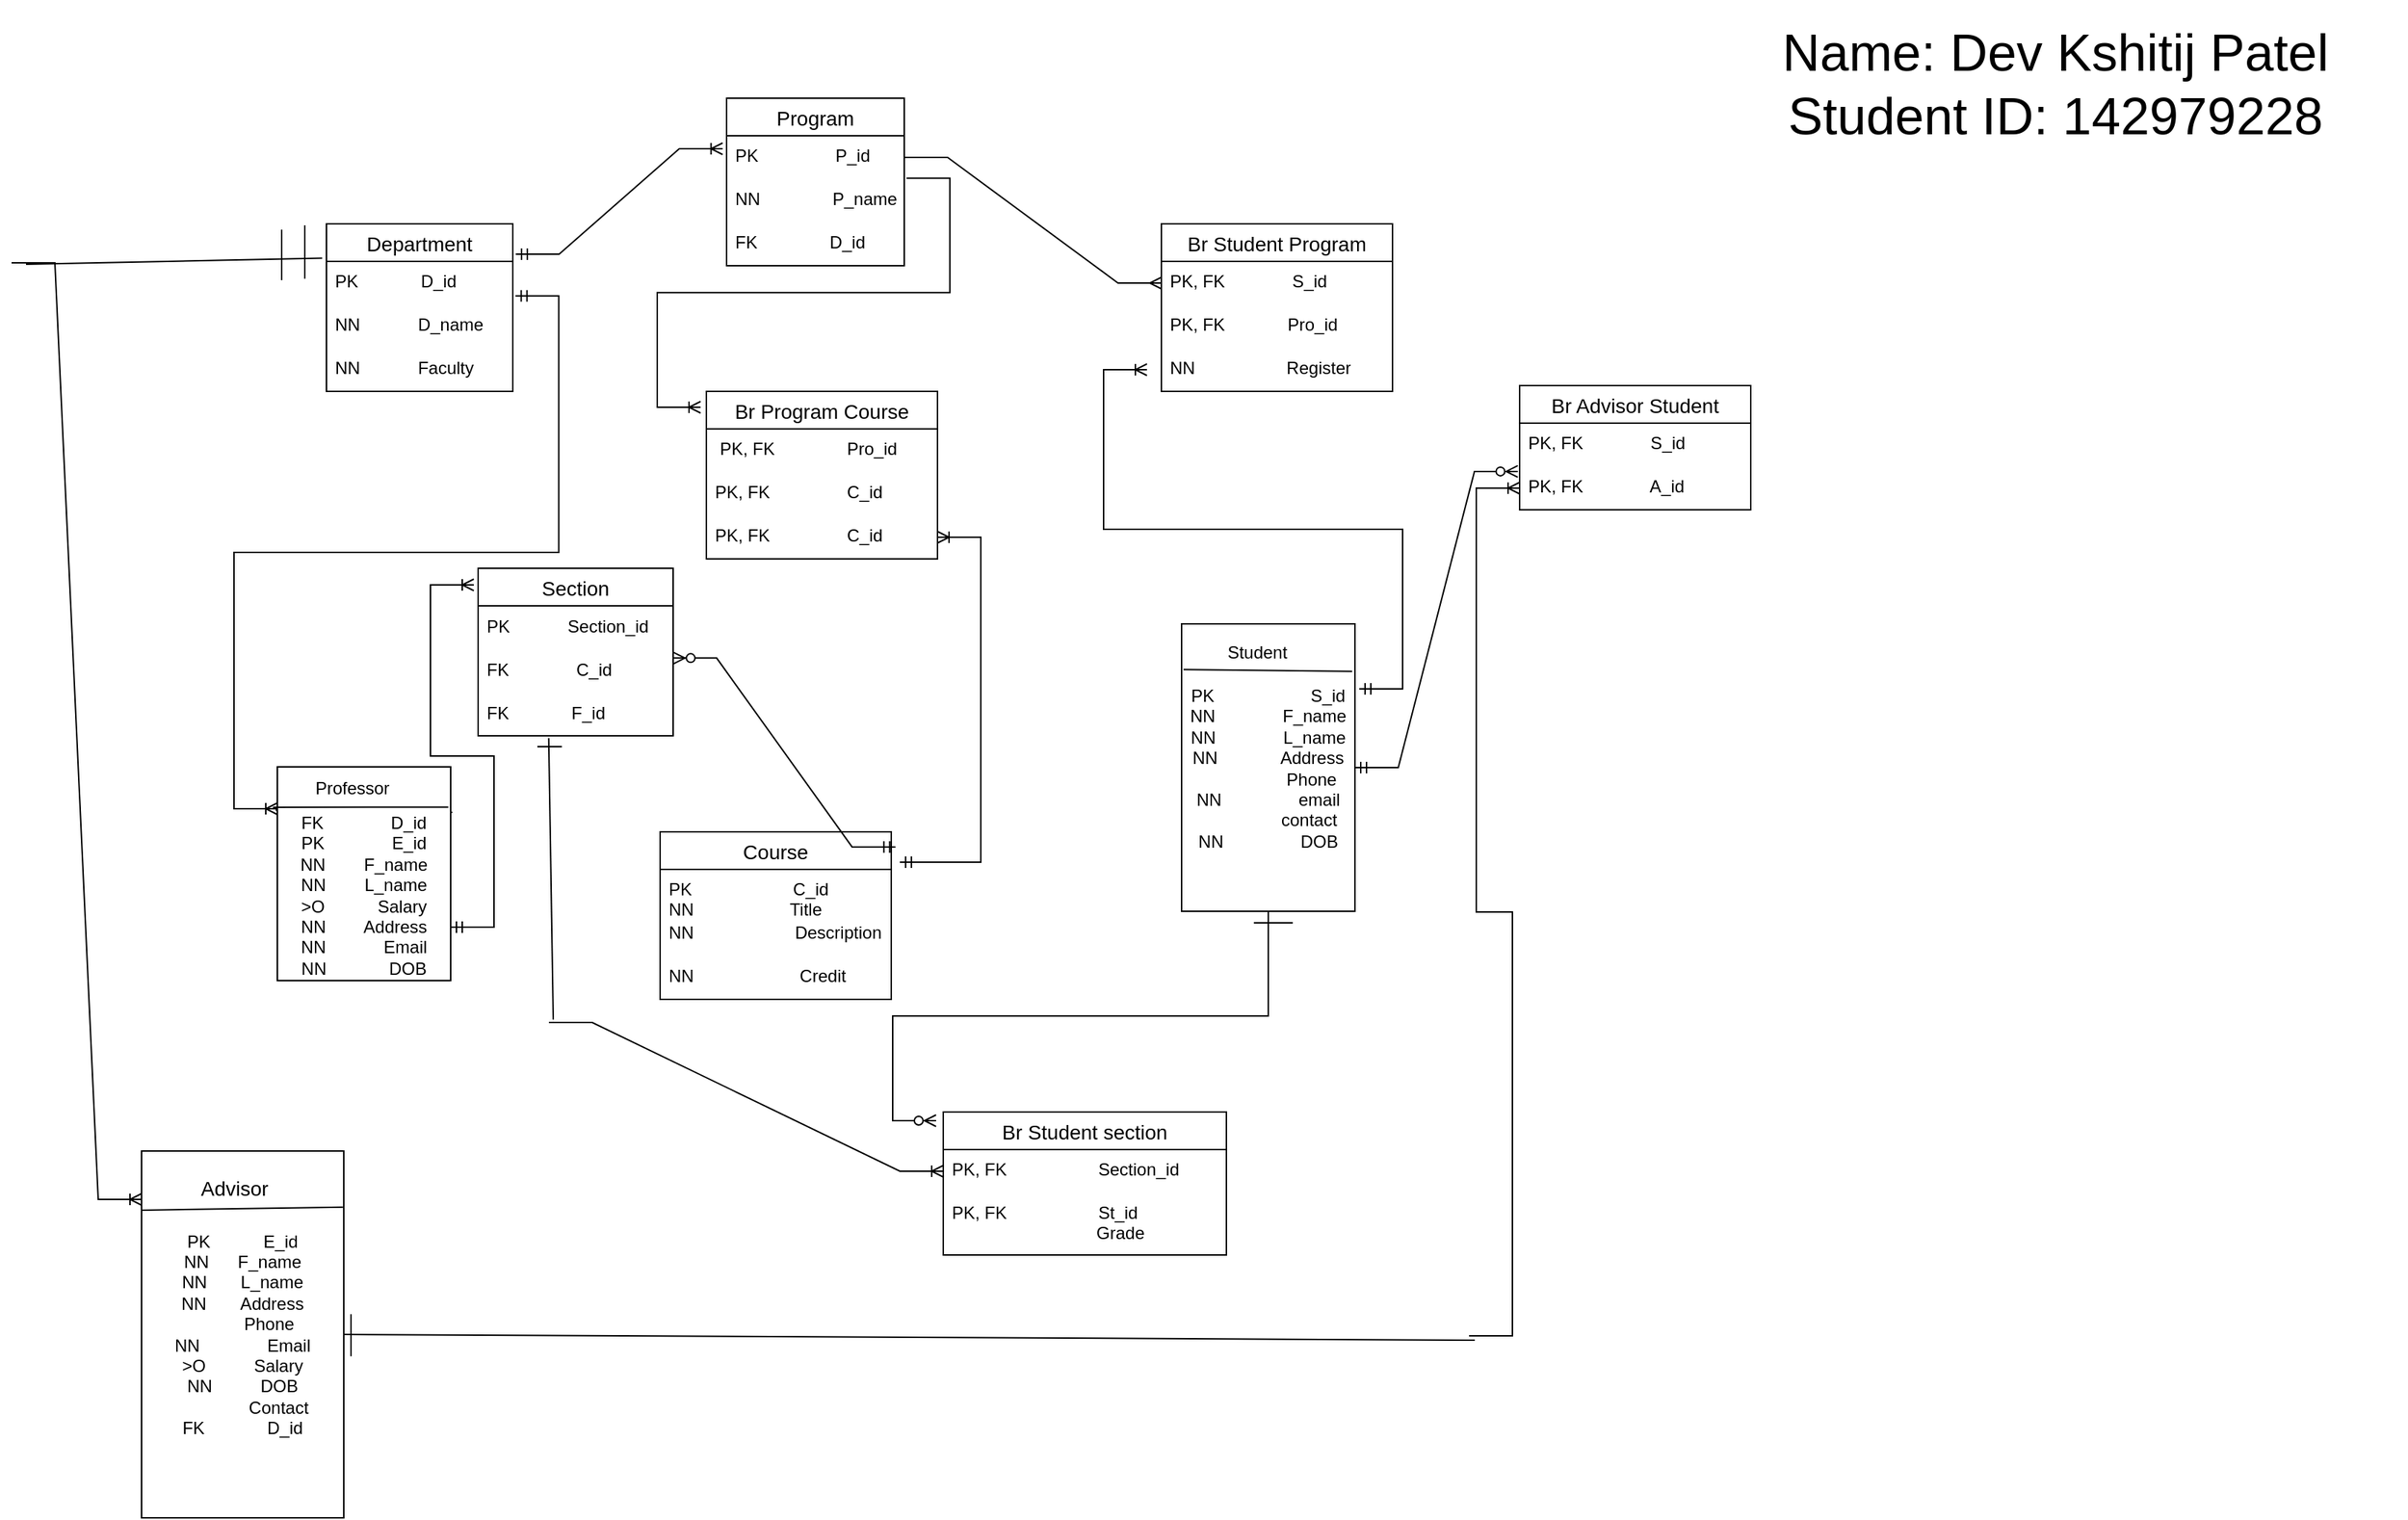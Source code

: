 <mxfile version="22.1.0" type="device">
  <diagram name="Page-1" id="bxD6cEUjX0dEVFOSjlML">
    <mxGraphModel dx="3040" dy="492" grid="0" gridSize="10" guides="1" tooltips="1" connect="1" arrows="1" fold="1" page="0" pageScale="1" pageWidth="850" pageHeight="1100" math="0" shadow="0">
      <root>
        <mxCell id="0" />
        <mxCell id="1" parent="0" />
        <mxCell id="OEbomXLsyx2YF5eBsIOS-132" value="" style="edgeStyle=entityRelationEdgeStyle;fontSize=12;html=1;endArrow=ERoneToMany;startArrow=ERmandOne;rounded=0;exitX=1.014;exitY=-0.203;exitDx=0;exitDy=0;exitPerimeter=0;" edge="1" parent="1" source="OEbomXLsyx2YF5eBsIOS-18">
          <mxGeometry width="100" height="100" relative="1" as="geometry">
            <mxPoint x="-315" y="640" as="sourcePoint" />
            <mxPoint x="-320" y="961" as="targetPoint" />
            <Array as="points">
              <mxPoint x="-320" y="591" />
            </Array>
          </mxGeometry>
        </mxCell>
        <mxCell id="OEbomXLsyx2YF5eBsIOS-16" value="Department" style="swimlane;fontStyle=0;childLayout=stackLayout;horizontal=1;startSize=26;horizontalStack=0;resizeParent=1;resizeParentMax=0;resizeLast=0;collapsible=1;marginBottom=0;align=center;fontSize=14;" vertex="1" parent="1">
          <mxGeometry x="-286" y="556" width="129" height="116" as="geometry">
            <mxRectangle x="-286" y="556" width="108" height="29" as="alternateBounds" />
          </mxGeometry>
        </mxCell>
        <mxCell id="OEbomXLsyx2YF5eBsIOS-17" value="PK&amp;nbsp; &amp;nbsp; &amp;nbsp; &amp;nbsp; &amp;nbsp; &amp;nbsp; &amp;nbsp;D_id" style="text;strokeColor=none;fillColor=none;spacingLeft=4;spacingRight=4;overflow=hidden;rotatable=0;points=[[0,0.5],[1,0.5]];portConstraint=eastwest;fontSize=12;whiteSpace=wrap;html=1;" vertex="1" parent="OEbomXLsyx2YF5eBsIOS-16">
          <mxGeometry y="26" width="129" height="30" as="geometry" />
        </mxCell>
        <mxCell id="OEbomXLsyx2YF5eBsIOS-18" value="NN&amp;nbsp; &amp;nbsp; &amp;nbsp; &amp;nbsp; &amp;nbsp; &amp;nbsp; D_name" style="text;strokeColor=none;fillColor=none;spacingLeft=4;spacingRight=4;overflow=hidden;rotatable=0;points=[[0,0.5],[1,0.5]];portConstraint=eastwest;fontSize=12;whiteSpace=wrap;html=1;" vertex="1" parent="OEbomXLsyx2YF5eBsIOS-16">
          <mxGeometry y="56" width="129" height="30" as="geometry" />
        </mxCell>
        <mxCell id="OEbomXLsyx2YF5eBsIOS-19" value="NN&amp;nbsp; &amp;nbsp; &amp;nbsp; &amp;nbsp; &amp;nbsp; &amp;nbsp; Faculty" style="text;strokeColor=none;fillColor=none;spacingLeft=4;spacingRight=4;overflow=hidden;rotatable=0;points=[[0,0.5],[1,0.5]];portConstraint=eastwest;fontSize=12;whiteSpace=wrap;html=1;" vertex="1" parent="OEbomXLsyx2YF5eBsIOS-16">
          <mxGeometry y="86" width="129" height="30" as="geometry" />
        </mxCell>
        <mxCell id="OEbomXLsyx2YF5eBsIOS-20" value="Program" style="swimlane;fontStyle=0;childLayout=stackLayout;horizontal=1;startSize=26;horizontalStack=0;resizeParent=1;resizeParentMax=0;resizeLast=0;collapsible=1;marginBottom=0;align=center;fontSize=14;" vertex="1" parent="1">
          <mxGeometry x="-9" y="469" width="123" height="116" as="geometry" />
        </mxCell>
        <mxCell id="OEbomXLsyx2YF5eBsIOS-21" value="PK&amp;nbsp; &amp;nbsp; &amp;nbsp; &amp;nbsp; &amp;nbsp; &amp;nbsp; &amp;nbsp; &amp;nbsp; P_id" style="text;strokeColor=none;fillColor=none;spacingLeft=4;spacingRight=4;overflow=hidden;rotatable=0;points=[[0,0.5],[1,0.5]];portConstraint=eastwest;fontSize=12;whiteSpace=wrap;html=1;" vertex="1" parent="OEbomXLsyx2YF5eBsIOS-20">
          <mxGeometry y="26" width="123" height="30" as="geometry" />
        </mxCell>
        <mxCell id="OEbomXLsyx2YF5eBsIOS-22" value="NN&amp;nbsp; &amp;nbsp; &amp;nbsp; &amp;nbsp; &amp;nbsp; &amp;nbsp; &amp;nbsp; &amp;nbsp;P_name" style="text;strokeColor=none;fillColor=none;spacingLeft=4;spacingRight=4;overflow=hidden;rotatable=0;points=[[0,0.5],[1,0.5]];portConstraint=eastwest;fontSize=12;whiteSpace=wrap;html=1;" vertex="1" parent="OEbomXLsyx2YF5eBsIOS-20">
          <mxGeometry y="56" width="123" height="30" as="geometry" />
        </mxCell>
        <mxCell id="OEbomXLsyx2YF5eBsIOS-23" value="FK&amp;nbsp; &amp;nbsp; &amp;nbsp; &amp;nbsp; &amp;nbsp; &amp;nbsp; &amp;nbsp; &amp;nbsp;D_id" style="text;strokeColor=none;fillColor=none;spacingLeft=4;spacingRight=4;overflow=hidden;rotatable=0;points=[[0,0.5],[1,0.5]];portConstraint=eastwest;fontSize=12;whiteSpace=wrap;html=1;" vertex="1" parent="OEbomXLsyx2YF5eBsIOS-20">
          <mxGeometry y="86" width="123" height="30" as="geometry" />
        </mxCell>
        <mxCell id="OEbomXLsyx2YF5eBsIOS-38" value="Br Program Course" style="swimlane;fontStyle=0;childLayout=stackLayout;horizontal=1;startSize=26;horizontalStack=0;resizeParent=1;resizeParentMax=0;resizeLast=0;collapsible=1;marginBottom=0;align=center;fontSize=14;" vertex="1" parent="1">
          <mxGeometry x="-23" y="672" width="160" height="116" as="geometry" />
        </mxCell>
        <mxCell id="OEbomXLsyx2YF5eBsIOS-39" value="&amp;nbsp;PK, FK&amp;nbsp; &amp;nbsp; &amp;nbsp; &amp;nbsp; &amp;nbsp; &amp;nbsp; &amp;nbsp; &amp;nbsp;Pro_id" style="text;strokeColor=none;fillColor=none;spacingLeft=4;spacingRight=4;overflow=hidden;rotatable=0;points=[[0,0.5],[1,0.5]];portConstraint=eastwest;fontSize=12;whiteSpace=wrap;html=1;" vertex="1" parent="OEbomXLsyx2YF5eBsIOS-38">
          <mxGeometry y="26" width="160" height="30" as="geometry" />
        </mxCell>
        <mxCell id="OEbomXLsyx2YF5eBsIOS-40" value="PK, FK&amp;nbsp; &amp;nbsp; &amp;nbsp; &amp;nbsp; &amp;nbsp; &amp;nbsp; &amp;nbsp; &amp;nbsp; C_id" style="text;strokeColor=none;fillColor=none;spacingLeft=4;spacingRight=4;overflow=hidden;rotatable=0;points=[[0,0.5],[1,0.5]];portConstraint=eastwest;fontSize=12;whiteSpace=wrap;html=1;" vertex="1" parent="OEbomXLsyx2YF5eBsIOS-38">
          <mxGeometry y="56" width="160" height="30" as="geometry" />
        </mxCell>
        <mxCell id="OEbomXLsyx2YF5eBsIOS-54" value="PK, FK&amp;nbsp; &amp;nbsp; &amp;nbsp; &amp;nbsp; &amp;nbsp; &amp;nbsp; &amp;nbsp; &amp;nbsp; C_id" style="text;strokeColor=none;fillColor=none;spacingLeft=4;spacingRight=4;overflow=hidden;rotatable=0;points=[[0,0.5],[1,0.5]];portConstraint=eastwest;fontSize=12;whiteSpace=wrap;html=1;" vertex="1" parent="OEbomXLsyx2YF5eBsIOS-38">
          <mxGeometry y="86" width="160" height="30" as="geometry" />
        </mxCell>
        <mxCell id="OEbomXLsyx2YF5eBsIOS-43" value="Br Student Program" style="swimlane;fontStyle=0;childLayout=stackLayout;horizontal=1;startSize=26;horizontalStack=0;resizeParent=1;resizeParentMax=0;resizeLast=0;collapsible=1;marginBottom=0;align=center;fontSize=14;" vertex="1" parent="1">
          <mxGeometry x="292" y="556" width="160" height="116" as="geometry" />
        </mxCell>
        <mxCell id="OEbomXLsyx2YF5eBsIOS-44" value="PK, FK&amp;nbsp; &amp;nbsp; &amp;nbsp; &amp;nbsp; &amp;nbsp; &amp;nbsp; &amp;nbsp; S_id" style="text;strokeColor=none;fillColor=none;spacingLeft=4;spacingRight=4;overflow=hidden;rotatable=0;points=[[0,0.5],[1,0.5]];portConstraint=eastwest;fontSize=12;whiteSpace=wrap;html=1;" vertex="1" parent="OEbomXLsyx2YF5eBsIOS-43">
          <mxGeometry y="26" width="160" height="30" as="geometry" />
        </mxCell>
        <mxCell id="OEbomXLsyx2YF5eBsIOS-45" value="PK, FK&amp;nbsp; &amp;nbsp; &amp;nbsp; &amp;nbsp; &amp;nbsp; &amp;nbsp; &amp;nbsp;Pro_id" style="text;strokeColor=none;fillColor=none;spacingLeft=4;spacingRight=4;overflow=hidden;rotatable=0;points=[[0,0.5],[1,0.5]];portConstraint=eastwest;fontSize=12;whiteSpace=wrap;html=1;" vertex="1" parent="OEbomXLsyx2YF5eBsIOS-43">
          <mxGeometry y="56" width="160" height="30" as="geometry" />
        </mxCell>
        <mxCell id="OEbomXLsyx2YF5eBsIOS-46" value="NN&amp;nbsp; &amp;nbsp; &amp;nbsp; &amp;nbsp; &amp;nbsp; &amp;nbsp; &amp;nbsp; &amp;nbsp; &amp;nbsp; &amp;nbsp;Register" style="text;strokeColor=none;fillColor=none;spacingLeft=4;spacingRight=4;overflow=hidden;rotatable=0;points=[[0,0.5],[1,0.5]];portConstraint=eastwest;fontSize=12;whiteSpace=wrap;html=1;" vertex="1" parent="OEbomXLsyx2YF5eBsIOS-43">
          <mxGeometry y="86" width="160" height="30" as="geometry" />
        </mxCell>
        <mxCell id="OEbomXLsyx2YF5eBsIOS-48" value="Course" style="swimlane;fontStyle=0;childLayout=stackLayout;horizontal=1;startSize=26;horizontalStack=0;resizeParent=1;resizeParentMax=0;resizeLast=0;collapsible=1;marginBottom=0;align=center;fontSize=14;" vertex="1" parent="1">
          <mxGeometry x="-55" y="977" width="160" height="116" as="geometry" />
        </mxCell>
        <mxCell id="OEbomXLsyx2YF5eBsIOS-49" value="PK&amp;nbsp; &amp;nbsp; &amp;nbsp; &amp;nbsp; &amp;nbsp; &amp;nbsp; &amp;nbsp; &amp;nbsp; &amp;nbsp; &amp;nbsp; &amp;nbsp;C_id&lt;br&gt;NN&amp;nbsp; &amp;nbsp; &amp;nbsp; &amp;nbsp; &amp;nbsp; &amp;nbsp; &amp;nbsp; &amp;nbsp; &amp;nbsp; &amp;nbsp; Title&lt;br&gt;" style="text;strokeColor=none;fillColor=none;spacingLeft=4;spacingRight=4;overflow=hidden;rotatable=0;points=[[0,0.5],[1,0.5]];portConstraint=eastwest;fontSize=12;whiteSpace=wrap;html=1;" vertex="1" parent="OEbomXLsyx2YF5eBsIOS-48">
          <mxGeometry y="26" width="160" height="30" as="geometry" />
        </mxCell>
        <mxCell id="OEbomXLsyx2YF5eBsIOS-50" value="NN&amp;nbsp; &amp;nbsp; &amp;nbsp; &amp;nbsp; &amp;nbsp; &amp;nbsp; &amp;nbsp; &amp;nbsp; &amp;nbsp; &amp;nbsp; &amp;nbsp;Description" style="text;strokeColor=none;fillColor=none;spacingLeft=4;spacingRight=4;overflow=hidden;rotatable=0;points=[[0,0.5],[1,0.5]];portConstraint=eastwest;fontSize=12;whiteSpace=wrap;html=1;" vertex="1" parent="OEbomXLsyx2YF5eBsIOS-48">
          <mxGeometry y="56" width="160" height="30" as="geometry" />
        </mxCell>
        <mxCell id="OEbomXLsyx2YF5eBsIOS-51" value="NN&amp;nbsp; &amp;nbsp; &amp;nbsp; &amp;nbsp; &amp;nbsp; &amp;nbsp; &amp;nbsp; &amp;nbsp; &amp;nbsp; &amp;nbsp; &amp;nbsp; Credit" style="text;strokeColor=none;fillColor=none;spacingLeft=4;spacingRight=4;overflow=hidden;rotatable=0;points=[[0,0.5],[1,0.5]];portConstraint=eastwest;fontSize=12;whiteSpace=wrap;html=1;" vertex="1" parent="OEbomXLsyx2YF5eBsIOS-48">
          <mxGeometry y="86" width="160" height="30" as="geometry" />
        </mxCell>
        <mxCell id="OEbomXLsyx2YF5eBsIOS-60" value="Br Student section" style="swimlane;fontStyle=0;childLayout=stackLayout;horizontal=1;startSize=26;horizontalStack=0;resizeParent=1;resizeParentMax=0;resizeLast=0;collapsible=1;marginBottom=0;align=center;fontSize=14;" vertex="1" parent="1">
          <mxGeometry x="141" y="1171" width="196" height="99" as="geometry" />
        </mxCell>
        <mxCell id="OEbomXLsyx2YF5eBsIOS-61" value="PK, FK&amp;nbsp; &amp;nbsp; &amp;nbsp; &amp;nbsp; &amp;nbsp; &amp;nbsp; &amp;nbsp; &amp;nbsp; &amp;nbsp; &amp;nbsp;Section_id" style="text;strokeColor=none;fillColor=none;spacingLeft=4;spacingRight=4;overflow=hidden;rotatable=0;points=[[0,0.5],[1,0.5]];portConstraint=eastwest;fontSize=12;whiteSpace=wrap;html=1;" vertex="1" parent="OEbomXLsyx2YF5eBsIOS-60">
          <mxGeometry y="26" width="196" height="30" as="geometry" />
        </mxCell>
        <mxCell id="OEbomXLsyx2YF5eBsIOS-62" value="PK, FK&amp;nbsp; &amp;nbsp; &amp;nbsp; &amp;nbsp; &amp;nbsp; &amp;nbsp; &amp;nbsp; &amp;nbsp; &amp;nbsp; &amp;nbsp;St_id&lt;br&gt;&amp;nbsp; &amp;nbsp; &amp;nbsp; &amp;nbsp; &amp;nbsp; &amp;nbsp; &amp;nbsp; &amp;nbsp; &amp;nbsp; &amp;nbsp; &amp;nbsp; &amp;nbsp; &amp;nbsp; &amp;nbsp; &amp;nbsp; Grade" style="text;strokeColor=none;fillColor=none;spacingLeft=4;spacingRight=4;overflow=hidden;rotatable=0;points=[[0,0.5],[1,0.5]];portConstraint=eastwest;fontSize=12;whiteSpace=wrap;html=1;" vertex="1" parent="OEbomXLsyx2YF5eBsIOS-60">
          <mxGeometry y="56" width="196" height="43" as="geometry" />
        </mxCell>
        <mxCell id="OEbomXLsyx2YF5eBsIOS-73" value="Br Advisor Student" style="swimlane;fontStyle=0;childLayout=stackLayout;horizontal=1;startSize=26;horizontalStack=0;resizeParent=1;resizeParentMax=0;resizeLast=0;collapsible=1;marginBottom=0;align=center;fontSize=14;" vertex="1" parent="1">
          <mxGeometry x="540" y="668" width="160" height="86" as="geometry" />
        </mxCell>
        <mxCell id="OEbomXLsyx2YF5eBsIOS-74" value="PK, FK&amp;nbsp; &amp;nbsp; &amp;nbsp; &amp;nbsp; &amp;nbsp; &amp;nbsp; &amp;nbsp; S_id" style="text;strokeColor=none;fillColor=none;spacingLeft=4;spacingRight=4;overflow=hidden;rotatable=0;points=[[0,0.5],[1,0.5]];portConstraint=eastwest;fontSize=12;whiteSpace=wrap;html=1;" vertex="1" parent="OEbomXLsyx2YF5eBsIOS-73">
          <mxGeometry y="26" width="160" height="30" as="geometry" />
        </mxCell>
        <mxCell id="OEbomXLsyx2YF5eBsIOS-75" value="PK, FK&amp;nbsp; &amp;nbsp; &amp;nbsp; &amp;nbsp; &amp;nbsp; &amp;nbsp; &amp;nbsp; A_id" style="text;strokeColor=none;fillColor=none;spacingLeft=4;spacingRight=4;overflow=hidden;rotatable=0;points=[[0,0.5],[1,0.5]];portConstraint=eastwest;fontSize=12;whiteSpace=wrap;html=1;" vertex="1" parent="OEbomXLsyx2YF5eBsIOS-73">
          <mxGeometry y="56" width="160" height="30" as="geometry" />
        </mxCell>
        <mxCell id="OEbomXLsyx2YF5eBsIOS-86" value="Section" style="swimlane;fontStyle=0;childLayout=stackLayout;horizontal=1;startSize=26;horizontalStack=0;resizeParent=1;resizeParentMax=0;resizeLast=0;collapsible=1;marginBottom=0;align=center;fontSize=14;" vertex="1" parent="1">
          <mxGeometry x="-181" y="794.5" width="135" height="116" as="geometry" />
        </mxCell>
        <mxCell id="OEbomXLsyx2YF5eBsIOS-87" value="PK&amp;nbsp; &amp;nbsp; &amp;nbsp; &amp;nbsp; &amp;nbsp; &amp;nbsp; Section_id" style="text;strokeColor=none;fillColor=none;spacingLeft=4;spacingRight=4;overflow=hidden;rotatable=0;points=[[0,0.5],[1,0.5]];portConstraint=eastwest;fontSize=12;whiteSpace=wrap;html=1;" vertex="1" parent="OEbomXLsyx2YF5eBsIOS-86">
          <mxGeometry y="26" width="135" height="30" as="geometry" />
        </mxCell>
        <mxCell id="OEbomXLsyx2YF5eBsIOS-88" value="FK&amp;nbsp; &amp;nbsp; &amp;nbsp; &amp;nbsp; &amp;nbsp; &amp;nbsp; &amp;nbsp; C_id" style="text;strokeColor=none;fillColor=none;spacingLeft=4;spacingRight=4;overflow=hidden;rotatable=0;points=[[0,0.5],[1,0.5]];portConstraint=eastwest;fontSize=12;whiteSpace=wrap;html=1;" vertex="1" parent="OEbomXLsyx2YF5eBsIOS-86">
          <mxGeometry y="56" width="135" height="30" as="geometry" />
        </mxCell>
        <mxCell id="OEbomXLsyx2YF5eBsIOS-89" value="FK&amp;nbsp; &amp;nbsp; &amp;nbsp; &amp;nbsp; &amp;nbsp; &amp;nbsp; &amp;nbsp;F_id" style="text;strokeColor=none;fillColor=none;spacingLeft=4;spacingRight=4;overflow=hidden;rotatable=0;points=[[0,0.5],[1,0.5]];portConstraint=eastwest;fontSize=12;whiteSpace=wrap;html=1;" vertex="1" parent="OEbomXLsyx2YF5eBsIOS-86">
          <mxGeometry y="86" width="135" height="30" as="geometry" />
        </mxCell>
        <mxCell id="OEbomXLsyx2YF5eBsIOS-115" value="PK&amp;nbsp; &amp;nbsp; &amp;nbsp; &amp;nbsp; &amp;nbsp; &amp;nbsp; &amp;nbsp; &amp;nbsp; &amp;nbsp; &amp;nbsp; S_id&lt;br&gt;NN&amp;nbsp; &amp;nbsp; &amp;nbsp; &amp;nbsp; &amp;nbsp; &amp;nbsp; &amp;nbsp; F_name&lt;br&gt;NN&amp;nbsp; &amp;nbsp; &amp;nbsp; &amp;nbsp; &amp;nbsp; &amp;nbsp; &amp;nbsp; L_name&lt;br&gt;NN&amp;nbsp; &amp;nbsp; &amp;nbsp; &amp;nbsp; &amp;nbsp; &amp;nbsp; &amp;nbsp;Address&lt;br&gt;&amp;nbsp; &amp;nbsp; &amp;nbsp; &amp;nbsp; &amp;nbsp; &amp;nbsp; &amp;nbsp; &amp;nbsp; &amp;nbsp; Phone&lt;br&gt;NN&amp;nbsp; &amp;nbsp; &amp;nbsp; &amp;nbsp; &amp;nbsp; &amp;nbsp; &amp;nbsp; &amp;nbsp; email&lt;br&gt;&amp;nbsp; &amp;nbsp; &amp;nbsp; &amp;nbsp; &amp;nbsp; &amp;nbsp; &amp;nbsp; &amp;nbsp; &amp;nbsp;contact&lt;br&gt;NN&amp;nbsp; &amp;nbsp; &amp;nbsp; &amp;nbsp; &amp;nbsp; &amp;nbsp; &amp;nbsp; &amp;nbsp; DOB" style="rounded=0;whiteSpace=wrap;html=1;" vertex="1" parent="1">
          <mxGeometry x="306" y="833" width="120" height="199" as="geometry" />
        </mxCell>
        <mxCell id="OEbomXLsyx2YF5eBsIOS-116" value="Student" style="text;html=1;strokeColor=none;fillColor=none;align=center;verticalAlign=middle;whiteSpace=wrap;rounded=0;" vertex="1" parent="1">
          <mxGeometry x="316" y="838" width="85" height="29" as="geometry" />
        </mxCell>
        <mxCell id="OEbomXLsyx2YF5eBsIOS-117" value="" style="endArrow=none;html=1;rounded=0;entryX=0.984;entryY=0.165;entryDx=0;entryDy=0;entryPerimeter=0;exitX=0.011;exitY=0.159;exitDx=0;exitDy=0;exitPerimeter=0;" edge="1" parent="1" source="OEbomXLsyx2YF5eBsIOS-115" target="OEbomXLsyx2YF5eBsIOS-115">
          <mxGeometry width="50" height="50" relative="1" as="geometry">
            <mxPoint x="331" y="882" as="sourcePoint" />
            <mxPoint x="381" y="832" as="targetPoint" />
          </mxGeometry>
        </mxCell>
        <mxCell id="OEbomXLsyx2YF5eBsIOS-118" value="" style="edgeStyle=entityRelationEdgeStyle;fontSize=12;html=1;endArrow=ERoneToMany;startArrow=ERmandOne;rounded=0;entryX=0;entryY=0.5;entryDx=0;entryDy=0;exitX=1.016;exitY=-0.167;exitDx=0;exitDy=0;exitPerimeter=0;" edge="1" parent="1" source="OEbomXLsyx2YF5eBsIOS-17">
          <mxGeometry width="100" height="100" relative="1" as="geometry">
            <mxPoint x="-101" y="521" as="sourcePoint" />
            <mxPoint x="-11.75" y="504" as="targetPoint" />
            <Array as="points">
              <mxPoint x="-136.75" y="543" />
            </Array>
          </mxGeometry>
        </mxCell>
        <mxCell id="OEbomXLsyx2YF5eBsIOS-124" value="" style="endArrow=none;html=1;rounded=0;entryX=1.02;entryY=0.218;entryDx=0;entryDy=0;entryPerimeter=0;exitX=0.001;exitY=0.208;exitDx=0;exitDy=0;exitPerimeter=0;" edge="1" parent="1">
          <mxGeometry width="50" height="50" relative="1" as="geometry">
            <mxPoint x="-321.14" y="961.996" as="sourcePoint" />
            <mxPoint x="-198.86" y="963.466" as="targetPoint" />
          </mxGeometry>
        </mxCell>
        <mxCell id="OEbomXLsyx2YF5eBsIOS-125" value="" style="rounded=0;whiteSpace=wrap;html=1;" vertex="1" parent="1">
          <mxGeometry x="-320" y="932" width="120" height="148" as="geometry" />
        </mxCell>
        <mxCell id="OEbomXLsyx2YF5eBsIOS-126" value="FK&amp;nbsp; &amp;nbsp; &amp;nbsp; &amp;nbsp; &amp;nbsp; &amp;nbsp; &amp;nbsp; D_id&lt;br style=&quot;border-color: var(--border-color);&quot;&gt;PK&amp;nbsp; &amp;nbsp; &amp;nbsp; &amp;nbsp; &amp;nbsp; &amp;nbsp; &amp;nbsp; E_id&lt;br style=&quot;border-color: var(--border-color);&quot;&gt;NN&amp;nbsp; &amp;nbsp; &amp;nbsp; &amp;nbsp; F_name&lt;br style=&quot;border-color: var(--border-color);&quot;&gt;NN&amp;nbsp; &amp;nbsp; &amp;nbsp; &amp;nbsp; L_name&lt;br style=&quot;border-color: var(--border-color);&quot;&gt;&amp;gt;O&amp;nbsp; &amp;nbsp; &amp;nbsp; &amp;nbsp; &amp;nbsp; &amp;nbsp;Salary&lt;br style=&quot;border-color: var(--border-color);&quot;&gt;NN&amp;nbsp; &amp;nbsp; &amp;nbsp; &amp;nbsp; Address&lt;br style=&quot;border-color: var(--border-color);&quot;&gt;NN&amp;nbsp; &amp;nbsp; &amp;nbsp; &amp;nbsp; &amp;nbsp; &amp;nbsp; Email&lt;br style=&quot;border-color: var(--border-color);&quot;&gt;NN&amp;nbsp; &amp;nbsp; &amp;nbsp; &amp;nbsp; &amp;nbsp; &amp;nbsp; &amp;nbsp;DOB&lt;br style=&quot;border-color: var(--border-color);&quot;&gt;" style="text;html=1;strokeColor=none;fillColor=none;align=center;verticalAlign=middle;whiteSpace=wrap;rounded=0;" vertex="1" parent="1">
          <mxGeometry x="-310" y="1006" width="100" height="30" as="geometry" />
        </mxCell>
        <mxCell id="OEbomXLsyx2YF5eBsIOS-127" value="" style="endArrow=none;html=1;rounded=0;entryX=0.986;entryY=0.188;entryDx=0;entryDy=0;entryPerimeter=0;" edge="1" parent="1" target="OEbomXLsyx2YF5eBsIOS-125">
          <mxGeometry width="50" height="50" relative="1" as="geometry">
            <mxPoint x="-323" y="960" as="sourcePoint" />
            <mxPoint x="-250" y="972" as="targetPoint" />
          </mxGeometry>
        </mxCell>
        <mxCell id="OEbomXLsyx2YF5eBsIOS-128" value="Professor" style="text;html=1;strokeColor=none;fillColor=none;align=center;verticalAlign=middle;whiteSpace=wrap;rounded=0;" vertex="1" parent="1">
          <mxGeometry x="-298" y="932" width="60" height="30" as="geometry" />
        </mxCell>
        <mxCell id="OEbomXLsyx2YF5eBsIOS-129" value="PK&amp;nbsp; &amp;nbsp; &amp;nbsp; &amp;nbsp; &amp;nbsp; &amp;nbsp;E_id&lt;br&gt;NN&amp;nbsp; &amp;nbsp; &amp;nbsp; F_name&lt;br&gt;NN&amp;nbsp; &amp;nbsp; &amp;nbsp; &amp;nbsp;L_name&lt;br&gt;NN&amp;nbsp; &amp;nbsp; &amp;nbsp; &amp;nbsp;Address&lt;br&gt;&amp;nbsp; &amp;nbsp; &amp;nbsp; &amp;nbsp; &amp;nbsp; &amp;nbsp;Phone&lt;br&gt;NN&amp;nbsp; &amp;nbsp; &amp;nbsp; &amp;nbsp; &amp;nbsp; &amp;nbsp; &amp;nbsp; Email&lt;br&gt;&amp;gt;O&amp;nbsp; &amp;nbsp; &amp;nbsp; &amp;nbsp; &amp;nbsp; Salary&lt;br&gt;NN&amp;nbsp; &amp;nbsp; &amp;nbsp; &amp;nbsp; &amp;nbsp; DOB&lt;br&gt;&amp;nbsp; &amp;nbsp; &amp;nbsp; &amp;nbsp; &amp;nbsp; &amp;nbsp; &amp;nbsp; &amp;nbsp;Contact&lt;br&gt;FK&amp;nbsp; &amp;nbsp; &amp;nbsp; &amp;nbsp; &amp;nbsp; &amp;nbsp; &amp;nbsp;D_id" style="rounded=0;whiteSpace=wrap;html=1;" vertex="1" parent="1">
          <mxGeometry x="-414" y="1198" width="140" height="254" as="geometry" />
        </mxCell>
        <mxCell id="OEbomXLsyx2YF5eBsIOS-130" value="&lt;font style=&quot;font-size: 14px;&quot;&gt;Advisor&lt;/font&gt;" style="text;html=1;strokeColor=none;fillColor=none;align=center;verticalAlign=middle;whiteSpace=wrap;rounded=0;" vertex="1" parent="1">
          <mxGeometry x="-414" y="1209" width="129" height="30" as="geometry" />
        </mxCell>
        <mxCell id="OEbomXLsyx2YF5eBsIOS-131" value="" style="endArrow=none;html=1;rounded=0;entryX=0.996;entryY=0.153;entryDx=0;entryDy=0;entryPerimeter=0;exitX=0;exitY=1;exitDx=0;exitDy=0;" edge="1" parent="1" source="OEbomXLsyx2YF5eBsIOS-130" target="OEbomXLsyx2YF5eBsIOS-129">
          <mxGeometry width="50" height="50" relative="1" as="geometry">
            <mxPoint x="-357" y="1493" as="sourcePoint" />
            <mxPoint x="-307" y="1443" as="targetPoint" />
          </mxGeometry>
        </mxCell>
        <mxCell id="OEbomXLsyx2YF5eBsIOS-134" value="" style="edgeStyle=entityRelationEdgeStyle;fontSize=12;html=1;endArrow=ERoneToMany;rounded=0;entryX=0;entryY=0.75;entryDx=0;entryDy=0;" edge="1" parent="1" target="OEbomXLsyx2YF5eBsIOS-130">
          <mxGeometry width="100" height="100" relative="1" as="geometry">
            <mxPoint x="-504" y="583" as="sourcePoint" />
            <mxPoint x="-423" y="1220" as="targetPoint" />
          </mxGeometry>
        </mxCell>
        <mxCell id="OEbomXLsyx2YF5eBsIOS-137" value="" style="endArrow=none;html=1;rounded=0;entryX=-0.023;entryY=-0.074;entryDx=0;entryDy=0;entryPerimeter=0;" edge="1" parent="1" target="OEbomXLsyx2YF5eBsIOS-17">
          <mxGeometry width="50" height="50" relative="1" as="geometry">
            <mxPoint x="-494" y="584" as="sourcePoint" />
            <mxPoint x="-211" y="744" as="targetPoint" />
          </mxGeometry>
        </mxCell>
        <mxCell id="OEbomXLsyx2YF5eBsIOS-138" value="" style="endArrow=none;html=1;rounded=0;" edge="1" parent="1">
          <mxGeometry width="50" height="50" relative="1" as="geometry">
            <mxPoint x="-301" y="594" as="sourcePoint" />
            <mxPoint x="-301" y="557" as="targetPoint" />
          </mxGeometry>
        </mxCell>
        <mxCell id="OEbomXLsyx2YF5eBsIOS-139" value="" style="endArrow=none;html=1;rounded=0;" edge="1" parent="1">
          <mxGeometry width="50" height="50" relative="1" as="geometry">
            <mxPoint x="-317" y="595" as="sourcePoint" />
            <mxPoint x="-317" y="560" as="targetPoint" />
          </mxGeometry>
        </mxCell>
        <mxCell id="OEbomXLsyx2YF5eBsIOS-140" value="" style="edgeStyle=entityRelationEdgeStyle;fontSize=12;html=1;endArrow=ERoneToMany;rounded=0;exitX=1.013;exitY=-0.021;exitDx=0;exitDy=0;exitPerimeter=0;" edge="1" parent="1" source="OEbomXLsyx2YF5eBsIOS-22">
          <mxGeometry width="100" height="100" relative="1" as="geometry">
            <mxPoint x="-72" y="819" as="sourcePoint" />
            <mxPoint x="-27" y="683" as="targetPoint" />
          </mxGeometry>
        </mxCell>
        <mxCell id="OEbomXLsyx2YF5eBsIOS-141" value="" style="edgeStyle=entityRelationEdgeStyle;fontSize=12;html=1;endArrow=ERmany;rounded=0;entryX=0;entryY=0.5;entryDx=0;entryDy=0;exitX=1;exitY=0.5;exitDx=0;exitDy=0;" edge="1" parent="1" source="OEbomXLsyx2YF5eBsIOS-21" target="OEbomXLsyx2YF5eBsIOS-44">
          <mxGeometry width="100" height="100" relative="1" as="geometry">
            <mxPoint x="196" y="819" as="sourcePoint" />
            <mxPoint x="296" y="719" as="targetPoint" />
          </mxGeometry>
        </mxCell>
        <mxCell id="OEbomXLsyx2YF5eBsIOS-142" value="" style="edgeStyle=entityRelationEdgeStyle;fontSize=12;html=1;endArrow=ERoneToMany;startArrow=ERmandOne;rounded=0;exitX=1.037;exitY=-0.167;exitDx=0;exitDy=0;exitPerimeter=0;" edge="1" parent="1" source="OEbomXLsyx2YF5eBsIOS-49" target="OEbomXLsyx2YF5eBsIOS-54">
          <mxGeometry width="100" height="100" relative="1" as="geometry">
            <mxPoint x="-1" y="894" as="sourcePoint" />
            <mxPoint x="99" y="794" as="targetPoint" />
          </mxGeometry>
        </mxCell>
        <mxCell id="OEbomXLsyx2YF5eBsIOS-143" value="" style="edgeStyle=entityRelationEdgeStyle;fontSize=12;html=1;endArrow=ERoneToMany;startArrow=ERmandOne;rounded=0;" edge="1" parent="1">
          <mxGeometry width="100" height="100" relative="1" as="geometry">
            <mxPoint x="429" y="878" as="sourcePoint" />
            <mxPoint x="282" y="657" as="targetPoint" />
          </mxGeometry>
        </mxCell>
        <mxCell id="OEbomXLsyx2YF5eBsIOS-144" value="" style="edgeStyle=entityRelationEdgeStyle;fontSize=12;html=1;endArrow=ERzeroToMany;startArrow=ERmandOne;rounded=0;exitX=1.018;exitY=0.09;exitDx=0;exitDy=0;exitPerimeter=0;entryX=1.001;entryY=0.206;entryDx=0;entryDy=0;entryPerimeter=0;" edge="1" parent="1" source="OEbomXLsyx2YF5eBsIOS-48" target="OEbomXLsyx2YF5eBsIOS-88">
          <mxGeometry width="100" height="100" relative="1" as="geometry">
            <mxPoint x="76" y="894" as="sourcePoint" />
            <mxPoint x="13" y="941" as="targetPoint" />
          </mxGeometry>
        </mxCell>
        <mxCell id="OEbomXLsyx2YF5eBsIOS-145" value="" style="edgeStyle=entityRelationEdgeStyle;fontSize=12;html=1;endArrow=ERzeroToMany;startArrow=ERmandOne;rounded=0;entryX=-0.008;entryY=0.115;entryDx=0;entryDy=0;entryPerimeter=0;exitX=1;exitY=0.5;exitDx=0;exitDy=0;" edge="1" parent="1" source="OEbomXLsyx2YF5eBsIOS-115" target="OEbomXLsyx2YF5eBsIOS-75">
          <mxGeometry width="100" height="100" relative="1" as="geometry">
            <mxPoint x="413" y="913" as="sourcePoint" />
            <mxPoint x="513" y="813" as="targetPoint" />
            <Array as="points">
              <mxPoint x="443" y="947" />
              <mxPoint x="449" y="947" />
            </Array>
          </mxGeometry>
        </mxCell>
        <mxCell id="OEbomXLsyx2YF5eBsIOS-147" value="" style="edgeStyle=entityRelationEdgeStyle;fontSize=12;html=1;endArrow=ERoneToMany;rounded=0;entryX=0;entryY=0.5;entryDx=0;entryDy=0;" edge="1" parent="1" target="OEbomXLsyx2YF5eBsIOS-75">
          <mxGeometry width="100" height="100" relative="1" as="geometry">
            <mxPoint x="505" y="1326" as="sourcePoint" />
            <mxPoint x="622" y="1011" as="targetPoint" />
          </mxGeometry>
        </mxCell>
        <mxCell id="OEbomXLsyx2YF5eBsIOS-148" value="" style="endArrow=none;html=1;rounded=0;exitX=1;exitY=0.5;exitDx=0;exitDy=0;" edge="1" parent="1" source="OEbomXLsyx2YF5eBsIOS-129">
          <mxGeometry width="50" height="50" relative="1" as="geometry">
            <mxPoint x="-101" y="1329" as="sourcePoint" />
            <mxPoint x="509" y="1329" as="targetPoint" />
          </mxGeometry>
        </mxCell>
        <mxCell id="OEbomXLsyx2YF5eBsIOS-149" value="" style="endArrow=none;html=1;rounded=0;" edge="1" parent="1">
          <mxGeometry width="50" height="50" relative="1" as="geometry">
            <mxPoint x="-269" y="1311" as="sourcePoint" />
            <mxPoint x="-269" y="1340.077" as="targetPoint" />
          </mxGeometry>
        </mxCell>
        <mxCell id="OEbomXLsyx2YF5eBsIOS-150" value="" style="edgeStyle=entityRelationEdgeStyle;fontSize=12;html=1;endArrow=ERoneToMany;rounded=0;entryX=0;entryY=0.5;entryDx=0;entryDy=0;" edge="1" parent="1" target="OEbomXLsyx2YF5eBsIOS-61">
          <mxGeometry width="100" height="100" relative="1" as="geometry">
            <mxPoint x="-132" y="1109" as="sourcePoint" />
            <mxPoint x="-38" y="1047" as="targetPoint" />
          </mxGeometry>
        </mxCell>
        <mxCell id="OEbomXLsyx2YF5eBsIOS-151" value="" style="endArrow=none;html=1;rounded=0;entryX=0.362;entryY=1.053;entryDx=0;entryDy=0;entryPerimeter=0;" edge="1" parent="1" target="OEbomXLsyx2YF5eBsIOS-89">
          <mxGeometry width="50" height="50" relative="1" as="geometry">
            <mxPoint x="-129" y="1107" as="sourcePoint" />
            <mxPoint x="-78" y="1054" as="targetPoint" />
            <Array as="points" />
          </mxGeometry>
        </mxCell>
        <mxCell id="OEbomXLsyx2YF5eBsIOS-154" value="" style="endArrow=none;html=1;rounded=0;" edge="1" parent="1">
          <mxGeometry width="50" height="50" relative="1" as="geometry">
            <mxPoint x="-140" y="918" as="sourcePoint" />
            <mxPoint x="-123" y="918" as="targetPoint" />
          </mxGeometry>
        </mxCell>
        <mxCell id="OEbomXLsyx2YF5eBsIOS-155" value="" style="edgeStyle=entityRelationEdgeStyle;fontSize=12;html=1;endArrow=ERzeroToMany;endFill=1;rounded=0;exitX=0.25;exitY=1;exitDx=0;exitDy=0;" edge="1" parent="1" source="OEbomXLsyx2YF5eBsIOS-115">
          <mxGeometry width="100" height="100" relative="1" as="geometry">
            <mxPoint x="171" y="1147" as="sourcePoint" />
            <mxPoint x="136" y="1177" as="targetPoint" />
          </mxGeometry>
        </mxCell>
        <mxCell id="OEbomXLsyx2YF5eBsIOS-156" value="" style="endArrow=none;html=1;rounded=0;" edge="1" parent="1">
          <mxGeometry width="50" height="50" relative="1" as="geometry">
            <mxPoint x="356" y="1040" as="sourcePoint" />
            <mxPoint x="383" y="1040" as="targetPoint" />
          </mxGeometry>
        </mxCell>
        <mxCell id="OEbomXLsyx2YF5eBsIOS-157" value="" style="edgeStyle=entityRelationEdgeStyle;fontSize=12;html=1;endArrow=ERoneToMany;startArrow=ERmandOne;rounded=0;exitX=1;exitY=0.75;exitDx=0;exitDy=0;" edge="1" parent="1" source="OEbomXLsyx2YF5eBsIOS-125">
          <mxGeometry width="100" height="100" relative="1" as="geometry">
            <mxPoint x="167" y="922" as="sourcePoint" />
            <mxPoint x="-184" y="806" as="targetPoint" />
          </mxGeometry>
        </mxCell>
        <mxCell id="OEbomXLsyx2YF5eBsIOS-158" value="&lt;font style=&quot;font-size: 36px;&quot;&gt;Name: Dev Kshitij Patel&lt;br&gt;Student ID: 142979228&lt;br&gt;&lt;/font&gt;" style="text;html=1;strokeColor=none;fillColor=none;align=center;verticalAlign=middle;whiteSpace=wrap;rounded=0;" vertex="1" parent="1">
          <mxGeometry x="668" y="401" width="486" height="116" as="geometry" />
        </mxCell>
      </root>
    </mxGraphModel>
  </diagram>
</mxfile>

